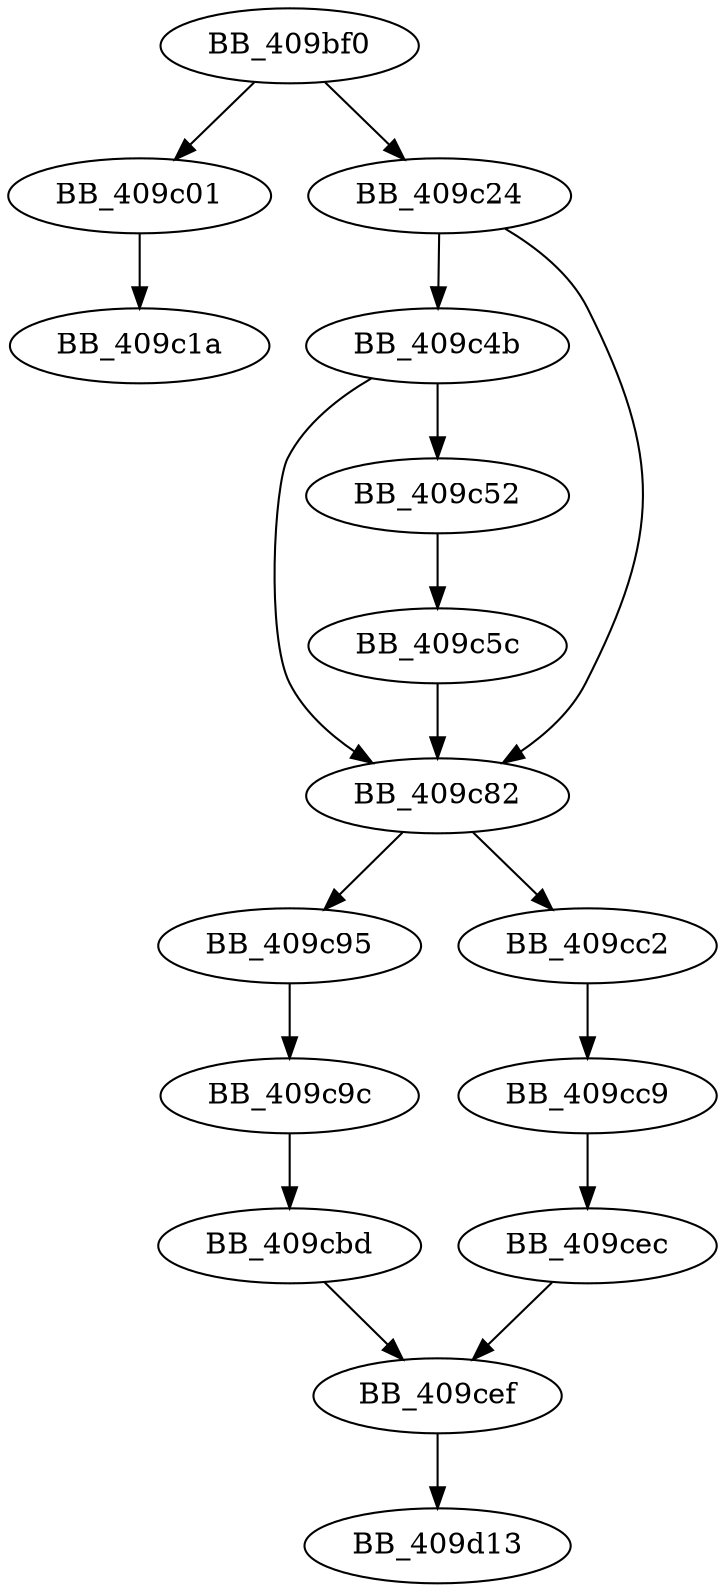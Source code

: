 DiGraph sub_409BF0{
BB_409bf0->BB_409c01
BB_409bf0->BB_409c24
BB_409c01->BB_409c1a
BB_409c24->BB_409c4b
BB_409c24->BB_409c82
BB_409c4b->BB_409c52
BB_409c4b->BB_409c82
BB_409c52->BB_409c5c
BB_409c5c->BB_409c82
BB_409c82->BB_409c95
BB_409c82->BB_409cc2
BB_409c95->BB_409c9c
BB_409c9c->BB_409cbd
BB_409cbd->BB_409cef
BB_409cc2->BB_409cc9
BB_409cc9->BB_409cec
BB_409cec->BB_409cef
BB_409cef->BB_409d13
}
